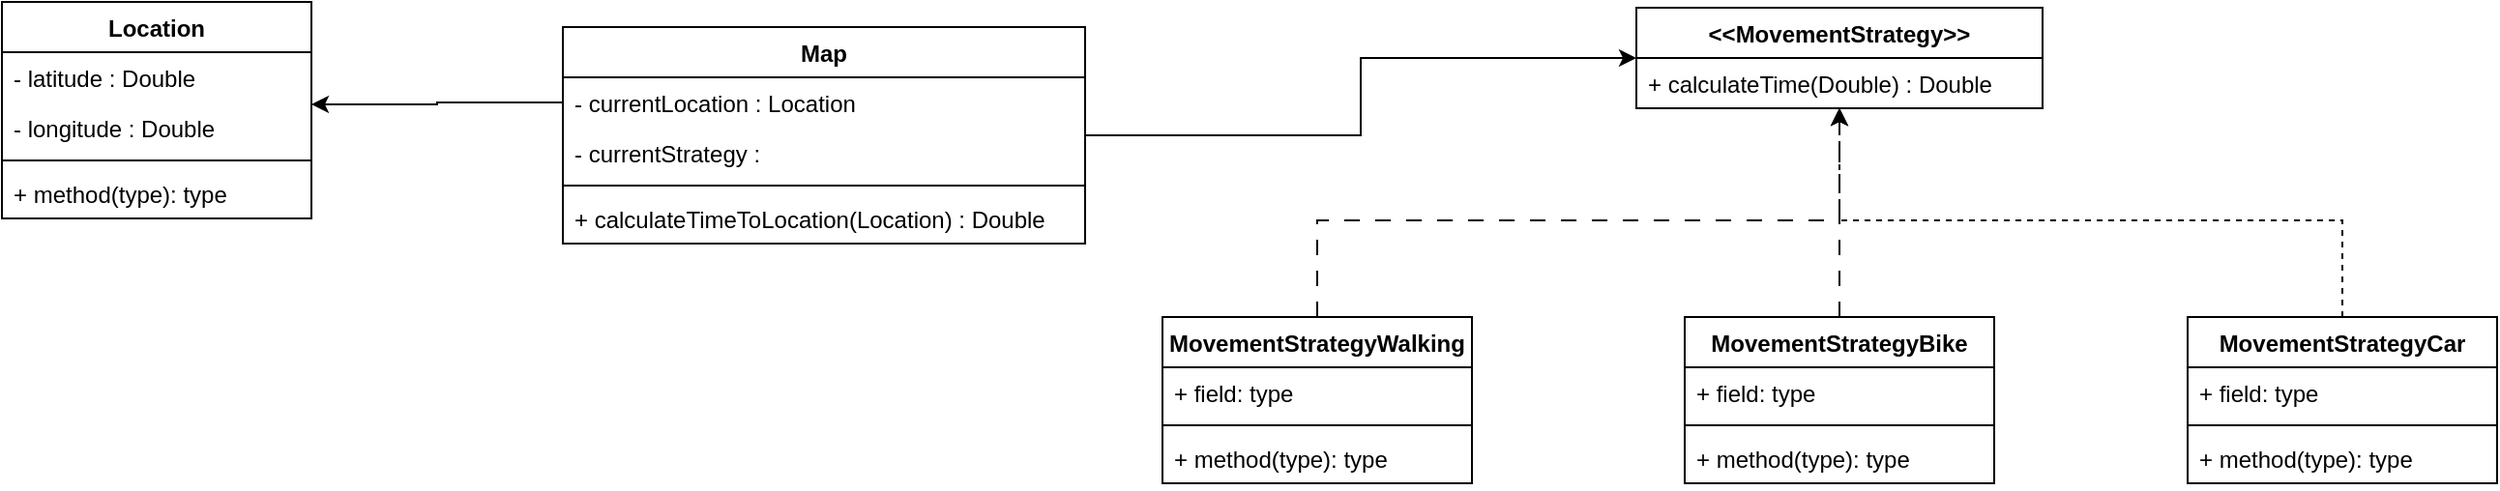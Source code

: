 <mxfile version="24.6.5" type="github">
  <diagram name="Página-1" id="fzK3okPP2vLJSQgGIN2v">
    <mxGraphModel dx="1194" dy="742" grid="1" gridSize="10" guides="1" tooltips="1" connect="1" arrows="1" fold="1" page="1" pageScale="1" pageWidth="827" pageHeight="1169" math="0" shadow="0">
      <root>
        <mxCell id="0" />
        <mxCell id="1" parent="0" />
        <mxCell id="FCfgbewsaN9l05aZT_22-33" style="edgeStyle=orthogonalEdgeStyle;rounded=0;orthogonalLoop=1;jettySize=auto;html=1;" edge="1" parent="1" source="FCfgbewsaN9l05aZT_22-1" target="FCfgbewsaN9l05aZT_22-12">
          <mxGeometry relative="1" as="geometry" />
        </mxCell>
        <mxCell id="FCfgbewsaN9l05aZT_22-1" value="Map" style="swimlane;fontStyle=1;align=center;verticalAlign=top;childLayout=stackLayout;horizontal=1;startSize=26;horizontalStack=0;resizeParent=1;resizeParentMax=0;resizeLast=0;collapsible=1;marginBottom=0;whiteSpace=wrap;html=1;" vertex="1" parent="1">
          <mxGeometry x="310" y="70" width="270" height="112" as="geometry" />
        </mxCell>
        <mxCell id="FCfgbewsaN9l05aZT_22-2" value="- currentLocation : Location" style="text;strokeColor=none;fillColor=none;align=left;verticalAlign=top;spacingLeft=4;spacingRight=4;overflow=hidden;rotatable=0;points=[[0,0.5],[1,0.5]];portConstraint=eastwest;whiteSpace=wrap;html=1;" vertex="1" parent="FCfgbewsaN9l05aZT_22-1">
          <mxGeometry y="26" width="270" height="26" as="geometry" />
        </mxCell>
        <mxCell id="FCfgbewsaN9l05aZT_22-11" value="- currentStrategy :&amp;nbsp;" style="text;strokeColor=none;fillColor=none;align=left;verticalAlign=top;spacingLeft=4;spacingRight=4;overflow=hidden;rotatable=0;points=[[0,0.5],[1,0.5]];portConstraint=eastwest;whiteSpace=wrap;html=1;" vertex="1" parent="FCfgbewsaN9l05aZT_22-1">
          <mxGeometry y="52" width="270" height="26" as="geometry" />
        </mxCell>
        <mxCell id="FCfgbewsaN9l05aZT_22-3" value="" style="line;strokeWidth=1;fillColor=none;align=left;verticalAlign=middle;spacingTop=-1;spacingLeft=3;spacingRight=3;rotatable=0;labelPosition=right;points=[];portConstraint=eastwest;strokeColor=inherit;" vertex="1" parent="FCfgbewsaN9l05aZT_22-1">
          <mxGeometry y="78" width="270" height="8" as="geometry" />
        </mxCell>
        <mxCell id="FCfgbewsaN9l05aZT_22-4" value="+ calculateTimeToLocation(Location) : Double" style="text;strokeColor=none;fillColor=none;align=left;verticalAlign=top;spacingLeft=4;spacingRight=4;overflow=hidden;rotatable=0;points=[[0,0.5],[1,0.5]];portConstraint=eastwest;whiteSpace=wrap;html=1;" vertex="1" parent="FCfgbewsaN9l05aZT_22-1">
          <mxGeometry y="86" width="270" height="26" as="geometry" />
        </mxCell>
        <mxCell id="FCfgbewsaN9l05aZT_22-5" value="Location" style="swimlane;fontStyle=1;align=center;verticalAlign=top;childLayout=stackLayout;horizontal=1;startSize=26;horizontalStack=0;resizeParent=1;resizeParentMax=0;resizeLast=0;collapsible=1;marginBottom=0;whiteSpace=wrap;html=1;" vertex="1" parent="1">
          <mxGeometry x="20" y="57" width="160" height="112" as="geometry" />
        </mxCell>
        <mxCell id="FCfgbewsaN9l05aZT_22-6" value="- latitude : Double" style="text;strokeColor=none;fillColor=none;align=left;verticalAlign=top;spacingLeft=4;spacingRight=4;overflow=hidden;rotatable=0;points=[[0,0.5],[1,0.5]];portConstraint=eastwest;whiteSpace=wrap;html=1;" vertex="1" parent="FCfgbewsaN9l05aZT_22-5">
          <mxGeometry y="26" width="160" height="26" as="geometry" />
        </mxCell>
        <mxCell id="FCfgbewsaN9l05aZT_22-9" value="- longitude : Double" style="text;strokeColor=none;fillColor=none;align=left;verticalAlign=top;spacingLeft=4;spacingRight=4;overflow=hidden;rotatable=0;points=[[0,0.5],[1,0.5]];portConstraint=eastwest;whiteSpace=wrap;html=1;" vertex="1" parent="FCfgbewsaN9l05aZT_22-5">
          <mxGeometry y="52" width="160" height="26" as="geometry" />
        </mxCell>
        <mxCell id="FCfgbewsaN9l05aZT_22-7" value="" style="line;strokeWidth=1;fillColor=none;align=left;verticalAlign=middle;spacingTop=-1;spacingLeft=3;spacingRight=3;rotatable=0;labelPosition=right;points=[];portConstraint=eastwest;strokeColor=inherit;" vertex="1" parent="FCfgbewsaN9l05aZT_22-5">
          <mxGeometry y="78" width="160" height="8" as="geometry" />
        </mxCell>
        <mxCell id="FCfgbewsaN9l05aZT_22-8" value="+ method(type): type" style="text;strokeColor=none;fillColor=none;align=left;verticalAlign=top;spacingLeft=4;spacingRight=4;overflow=hidden;rotatable=0;points=[[0,0.5],[1,0.5]];portConstraint=eastwest;whiteSpace=wrap;html=1;" vertex="1" parent="FCfgbewsaN9l05aZT_22-5">
          <mxGeometry y="86" width="160" height="26" as="geometry" />
        </mxCell>
        <mxCell id="FCfgbewsaN9l05aZT_22-10" style="edgeStyle=orthogonalEdgeStyle;rounded=0;orthogonalLoop=1;jettySize=auto;html=1;" edge="1" parent="1" source="FCfgbewsaN9l05aZT_22-2" target="FCfgbewsaN9l05aZT_22-5">
          <mxGeometry relative="1" as="geometry">
            <Array as="points">
              <mxPoint x="245" y="109" />
              <mxPoint x="245" y="110" />
            </Array>
          </mxGeometry>
        </mxCell>
        <mxCell id="FCfgbewsaN9l05aZT_22-12" value="&amp;lt;&amp;lt;MovementStrategy&amp;gt;&amp;gt;" style="swimlane;fontStyle=1;align=center;verticalAlign=top;childLayout=stackLayout;horizontal=1;startSize=26;horizontalStack=0;resizeParent=1;resizeParentMax=0;resizeLast=0;collapsible=1;marginBottom=0;whiteSpace=wrap;html=1;" vertex="1" parent="1">
          <mxGeometry x="865" y="60" width="210" height="52" as="geometry" />
        </mxCell>
        <mxCell id="FCfgbewsaN9l05aZT_22-13" value="+ calculateTime(Double) : Double&amp;nbsp;" style="text;strokeColor=none;fillColor=none;align=left;verticalAlign=top;spacingLeft=4;spacingRight=4;overflow=hidden;rotatable=0;points=[[0,0.5],[1,0.5]];portConstraint=eastwest;whiteSpace=wrap;html=1;" vertex="1" parent="FCfgbewsaN9l05aZT_22-12">
          <mxGeometry y="26" width="210" height="26" as="geometry" />
        </mxCell>
        <mxCell id="FCfgbewsaN9l05aZT_22-32" style="edgeStyle=orthogonalEdgeStyle;rounded=0;orthogonalLoop=1;jettySize=auto;html=1;dashed=1;dashPattern=8 8;" edge="1" parent="1" source="FCfgbewsaN9l05aZT_22-16" target="FCfgbewsaN9l05aZT_22-13">
          <mxGeometry relative="1" as="geometry">
            <mxPoint x="700" y="140" as="targetPoint" />
            <Array as="points">
              <mxPoint x="700" y="170" />
              <mxPoint x="970" y="170" />
            </Array>
          </mxGeometry>
        </mxCell>
        <mxCell id="FCfgbewsaN9l05aZT_22-16" value="MovementStrategyWalking" style="swimlane;fontStyle=1;align=center;verticalAlign=top;childLayout=stackLayout;horizontal=1;startSize=26;horizontalStack=0;resizeParent=1;resizeParentMax=0;resizeLast=0;collapsible=1;marginBottom=0;whiteSpace=wrap;html=1;" vertex="1" parent="1">
          <mxGeometry x="620" y="220" width="160" height="86" as="geometry" />
        </mxCell>
        <mxCell id="FCfgbewsaN9l05aZT_22-17" value="+ field: type" style="text;strokeColor=none;fillColor=none;align=left;verticalAlign=top;spacingLeft=4;spacingRight=4;overflow=hidden;rotatable=0;points=[[0,0.5],[1,0.5]];portConstraint=eastwest;whiteSpace=wrap;html=1;" vertex="1" parent="FCfgbewsaN9l05aZT_22-16">
          <mxGeometry y="26" width="160" height="26" as="geometry" />
        </mxCell>
        <mxCell id="FCfgbewsaN9l05aZT_22-18" value="" style="line;strokeWidth=1;fillColor=none;align=left;verticalAlign=middle;spacingTop=-1;spacingLeft=3;spacingRight=3;rotatable=0;labelPosition=right;points=[];portConstraint=eastwest;strokeColor=inherit;" vertex="1" parent="FCfgbewsaN9l05aZT_22-16">
          <mxGeometry y="52" width="160" height="8" as="geometry" />
        </mxCell>
        <mxCell id="FCfgbewsaN9l05aZT_22-19" value="+ method(type): type" style="text;strokeColor=none;fillColor=none;align=left;verticalAlign=top;spacingLeft=4;spacingRight=4;overflow=hidden;rotatable=0;points=[[0,0.5],[1,0.5]];portConstraint=eastwest;whiteSpace=wrap;html=1;" vertex="1" parent="FCfgbewsaN9l05aZT_22-16">
          <mxGeometry y="60" width="160" height="26" as="geometry" />
        </mxCell>
        <mxCell id="FCfgbewsaN9l05aZT_22-30" style="edgeStyle=orthogonalEdgeStyle;rounded=0;orthogonalLoop=1;jettySize=auto;html=1;dashed=1;dashPattern=8 8;" edge="1" parent="1" source="FCfgbewsaN9l05aZT_22-20" target="FCfgbewsaN9l05aZT_22-12">
          <mxGeometry relative="1" as="geometry" />
        </mxCell>
        <mxCell id="FCfgbewsaN9l05aZT_22-20" value="MovementStrategyBike" style="swimlane;fontStyle=1;align=center;verticalAlign=top;childLayout=stackLayout;horizontal=1;startSize=26;horizontalStack=0;resizeParent=1;resizeParentMax=0;resizeLast=0;collapsible=1;marginBottom=0;whiteSpace=wrap;html=1;" vertex="1" parent="1">
          <mxGeometry x="890" y="220" width="160" height="86" as="geometry" />
        </mxCell>
        <mxCell id="FCfgbewsaN9l05aZT_22-21" value="+ field: type" style="text;strokeColor=none;fillColor=none;align=left;verticalAlign=top;spacingLeft=4;spacingRight=4;overflow=hidden;rotatable=0;points=[[0,0.5],[1,0.5]];portConstraint=eastwest;whiteSpace=wrap;html=1;" vertex="1" parent="FCfgbewsaN9l05aZT_22-20">
          <mxGeometry y="26" width="160" height="26" as="geometry" />
        </mxCell>
        <mxCell id="FCfgbewsaN9l05aZT_22-22" value="" style="line;strokeWidth=1;fillColor=none;align=left;verticalAlign=middle;spacingTop=-1;spacingLeft=3;spacingRight=3;rotatable=0;labelPosition=right;points=[];portConstraint=eastwest;strokeColor=inherit;" vertex="1" parent="FCfgbewsaN9l05aZT_22-20">
          <mxGeometry y="52" width="160" height="8" as="geometry" />
        </mxCell>
        <mxCell id="FCfgbewsaN9l05aZT_22-23" value="+ method(type): type" style="text;strokeColor=none;fillColor=none;align=left;verticalAlign=top;spacingLeft=4;spacingRight=4;overflow=hidden;rotatable=0;points=[[0,0.5],[1,0.5]];portConstraint=eastwest;whiteSpace=wrap;html=1;" vertex="1" parent="FCfgbewsaN9l05aZT_22-20">
          <mxGeometry y="60" width="160" height="26" as="geometry" />
        </mxCell>
        <mxCell id="FCfgbewsaN9l05aZT_22-31" style="edgeStyle=orthogonalEdgeStyle;rounded=0;orthogonalLoop=1;jettySize=auto;html=1;dashed=1;" edge="1" parent="1" source="FCfgbewsaN9l05aZT_22-24" target="FCfgbewsaN9l05aZT_22-12">
          <mxGeometry relative="1" as="geometry">
            <Array as="points">
              <mxPoint x="1230" y="170" />
              <mxPoint x="970" y="170" />
            </Array>
          </mxGeometry>
        </mxCell>
        <mxCell id="FCfgbewsaN9l05aZT_22-24" value="MovementStrategyCar" style="swimlane;fontStyle=1;align=center;verticalAlign=top;childLayout=stackLayout;horizontal=1;startSize=26;horizontalStack=0;resizeParent=1;resizeParentMax=0;resizeLast=0;collapsible=1;marginBottom=0;whiteSpace=wrap;html=1;" vertex="1" parent="1">
          <mxGeometry x="1150" y="220" width="160" height="86" as="geometry" />
        </mxCell>
        <mxCell id="FCfgbewsaN9l05aZT_22-25" value="+ field: type" style="text;strokeColor=none;fillColor=none;align=left;verticalAlign=top;spacingLeft=4;spacingRight=4;overflow=hidden;rotatable=0;points=[[0,0.5],[1,0.5]];portConstraint=eastwest;whiteSpace=wrap;html=1;" vertex="1" parent="FCfgbewsaN9l05aZT_22-24">
          <mxGeometry y="26" width="160" height="26" as="geometry" />
        </mxCell>
        <mxCell id="FCfgbewsaN9l05aZT_22-26" value="" style="line;strokeWidth=1;fillColor=none;align=left;verticalAlign=middle;spacingTop=-1;spacingLeft=3;spacingRight=3;rotatable=0;labelPosition=right;points=[];portConstraint=eastwest;strokeColor=inherit;" vertex="1" parent="FCfgbewsaN9l05aZT_22-24">
          <mxGeometry y="52" width="160" height="8" as="geometry" />
        </mxCell>
        <mxCell id="FCfgbewsaN9l05aZT_22-27" value="+ method(type): type" style="text;strokeColor=none;fillColor=none;align=left;verticalAlign=top;spacingLeft=4;spacingRight=4;overflow=hidden;rotatable=0;points=[[0,0.5],[1,0.5]];portConstraint=eastwest;whiteSpace=wrap;html=1;" vertex="1" parent="FCfgbewsaN9l05aZT_22-24">
          <mxGeometry y="60" width="160" height="26" as="geometry" />
        </mxCell>
      </root>
    </mxGraphModel>
  </diagram>
</mxfile>
